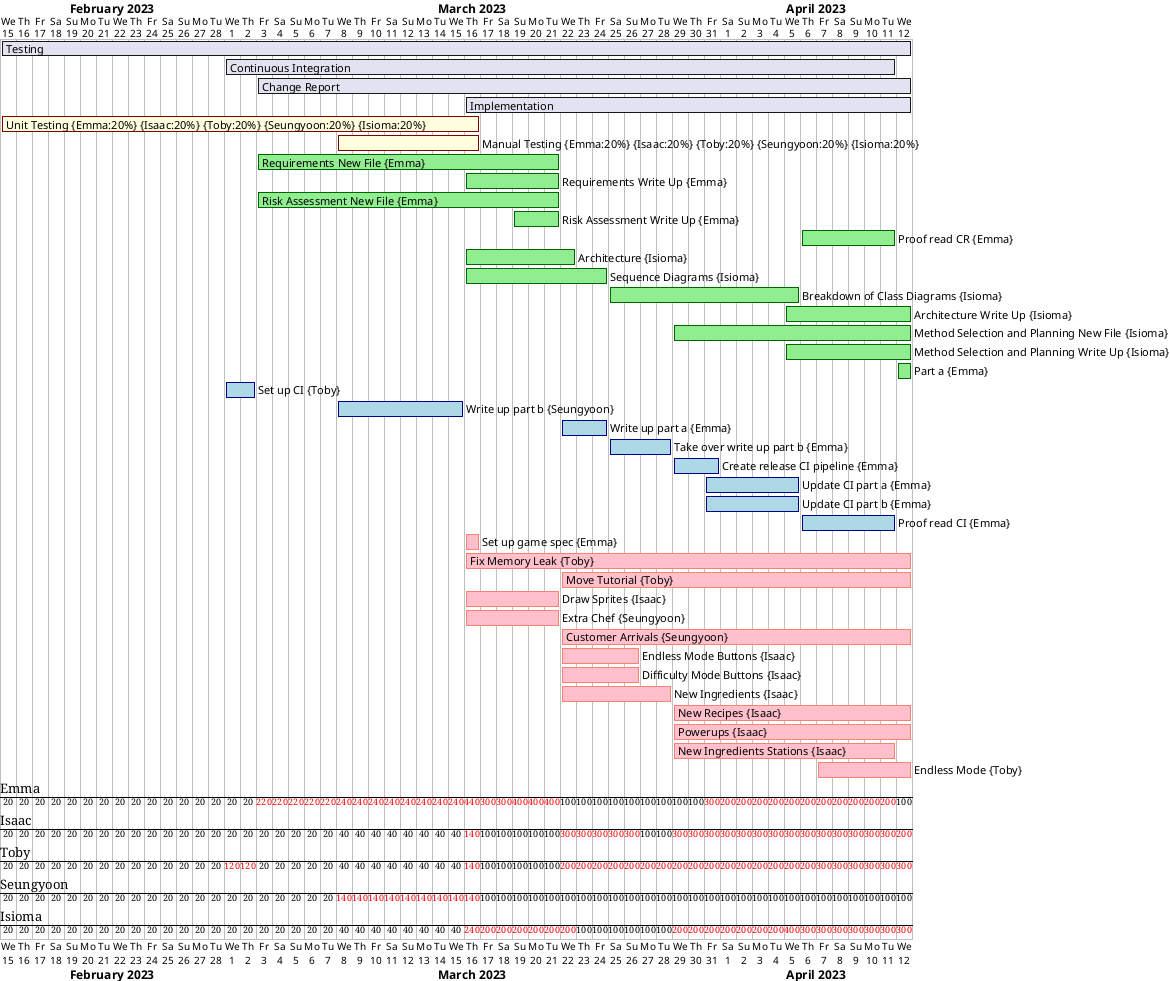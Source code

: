 @startgantt

Project starts 2023-02-15

[Testing] starts 2023-02-15
[Testing] lasts 57 days
[Continuous Integration] starts 2023-03-01
[Continuous Integration] lasts 42 days
[Change Report] starts 2023-03-03
[Change Report] lasts 41 days
[Implementation] starts 2023-03-16
[Implementation] lasts 28 days

[Unit Testing] on {Emma:20%} {Isaac:20%} {Toby:20%} {Seungyoon:20%} {Isioma:20%} starts 2023-02-15 and ends 2023-03-16 and is colored in LightYellow/Maroon
[Manual Testing] on {Emma:20%} {Isaac:20%} {Toby:20%} {Seungyoon:20%} {Isioma:20%} starts 2023-03-08 and ends 2023-03-16 and is colored in LightYellow/Maroon

[Requirements New File] on {Emma:100%} starts 2023-03-03 and ends 2023-03-21 and is colored in LightGreen/DarkGreen
[Requirements Write Up] on {Emma:100%} starts 2023-03-16 and ends 2023-03-21 and is colored in LightGreen/DarkGreen
[Risk Assessment New File] on {Emma:100%} starts 2023-03-03 and ends 2023-03-21 and is colored in LightGreen/DarkGreen
[Risk Assessment Write Up] on {Emma:100%} starts 2023-03-19 and ends 2023-03-21 and is colored in LightGreen/DarkGreen
[Proof read CR] on {Emma:100%} starts 2023-04-06 and ends 2023-04-11 and is colored in LightGreen/DarkGreen
[Architecture] on {Isioma:100%} starts 2023-03-16 and ends 2023-03-22 and is colored in LightGreen/DarkGreen
[Sequence Diagrams] on {Isioma:100%} starts 2023-03-16 and ends 2023-03-24 and is colored in LightGreen/DarkGreen
[Breakdown of Class Diagrams] on {Isioma:100%} starts 2023-03-25 and ends 2023-04-05 and is colored in LightGreen/DarkGreen
[Architecture Write Up] on {Isioma:100%} starts 2023-04-05 and ends 2023-04-12 and is colored in LightGreen/DarkGreen
[Method Selection and Planning New File] on {Isioma:100%} starts 2023-03-29 and ends 2023-04-12 and is colored in LightGreen/DarkGreen
[Method Selection and Planning Write Up] on {Isioma:100%} starts 2023-04-05 and ends 2023-04-12 and is colored in LightGreen/DarkGreen
[Part a] on {Emma:100%} starts 2023-04-12 and ends 2023-04-12 and is colored in LightGreen/DarkGreen

[Set up CI] on {Toby:100%} starts 2023-03-01 and ends 2023-03-02 and is colored in LightBlue/DarkBlue
[Write up part b] on {Seungyoon:100%} starts 2023-03-08 and ends 2023-03-15 and is colored in LightBlue/DarkBlue
[Write up part a] on {Emma:100%} starts 2023-03-22 and ends 2023-03-24 and is colored in LightBlue/DarkBlue
[Take over write up part b] on {Emma:100%} starts 2023-03-25 and ends 2023-03-28 and is colored in LightBlue/DarkBlue
[Create release CI pipeline] on {Emma:100%} starts 2023-03-29 and ends 2023-03-31 and is colored in LightBlue/DarkBlue
[Update CI part a] on {Emma:100%} starts 2023-03-31 and ends 2023-04-05 and is colored in LightBlue/DarkBlue
[Update CI part b] on {Emma:100%} starts 2023-03-31 and ends 2023-04-05 and is colored in LightBlue/DarkBlue
[Proof read CI] on {Emma:100%} starts 2023-04-06 and ends 2023-04-11 and is colored in LightBlue/DarkBlue

[Set up game spec] on {Emma:100%} starts 2023-03-16 and ends 2023-03-16 and is colored in Pink/Salmon
[Fix Memory Leak] on {Toby:100%} starts 2023-03-16 and ends 2023-04-12 and is colored in Pink/Salmon
[Move Tutorial] on {Toby:100%} starts 2023-03-22 and ends 2023-04-12 and is colored in Pink/Salmon
[Draw Sprites] on {Isaac:100%} starts 2023-03-16 and ends 2023-03-21 and is colored in Pink/Salmon
[Extra Chef] on {Seungyoon:100%} starts 2023-03-16 and ends 2023-03-21 and is colored in Pink/Salmon
[Customer Arrivals] on {Seungyoon:100%} starts 2023-03-22 and ends 2023-04-12 and is colored in Pink/Salmon
[Endless Mode Buttons] on {Isaac:100%} starts 2023-03-22 and ends 2023-03-26 and is colored in Pink/Salmon
[Difficulty Mode Buttons] on {Isaac:100%} starts 2023-03-22 and ends 2023-03-26 and is colored in Pink/Salmon
[New Ingredients] on {Isaac:100%} starts 2023-03-22 and ends 2023-03-28 and is colored in Pink/Salmon
[New Recipes] on {Isaac:100%} starts 2023-03-29 and ends 2023-04-12 and is colored in Pink/Salmon
[Powerups] on {Isaac:100%} starts 2023-03-29 and ends 2023-04-12 and is colored in Pink/Salmon
[New Ingredients Stations] on {Isaac:100%} starts 2023-03-29 and ends 2023-04-11 and is colored in Pink/Salmon
[Endless Mode] on {Toby:100%} starts 2023-04-07 and ends 2023-04-12 and is colored in Pink/Salmon
@endgantt